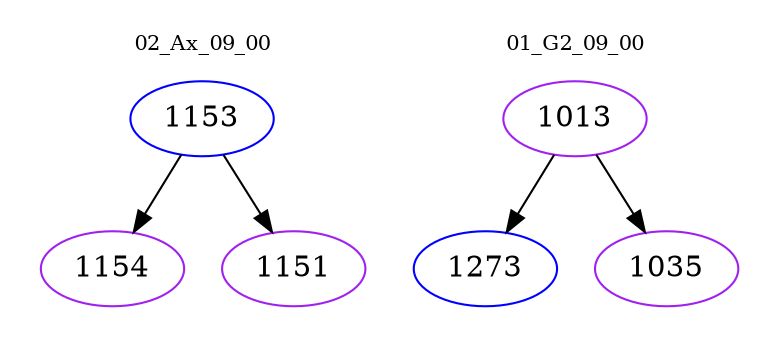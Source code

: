 digraph{
subgraph cluster_0 {
color = white
label = "02_Ax_09_00";
fontsize=10;
T0_1153 [label="1153", color="blue"]
T0_1153 -> T0_1154 [color="black"]
T0_1154 [label="1154", color="purple"]
T0_1153 -> T0_1151 [color="black"]
T0_1151 [label="1151", color="purple"]
}
subgraph cluster_1 {
color = white
label = "01_G2_09_00";
fontsize=10;
T1_1013 [label="1013", color="purple"]
T1_1013 -> T1_1273 [color="black"]
T1_1273 [label="1273", color="blue"]
T1_1013 -> T1_1035 [color="black"]
T1_1035 [label="1035", color="purple"]
}
}
